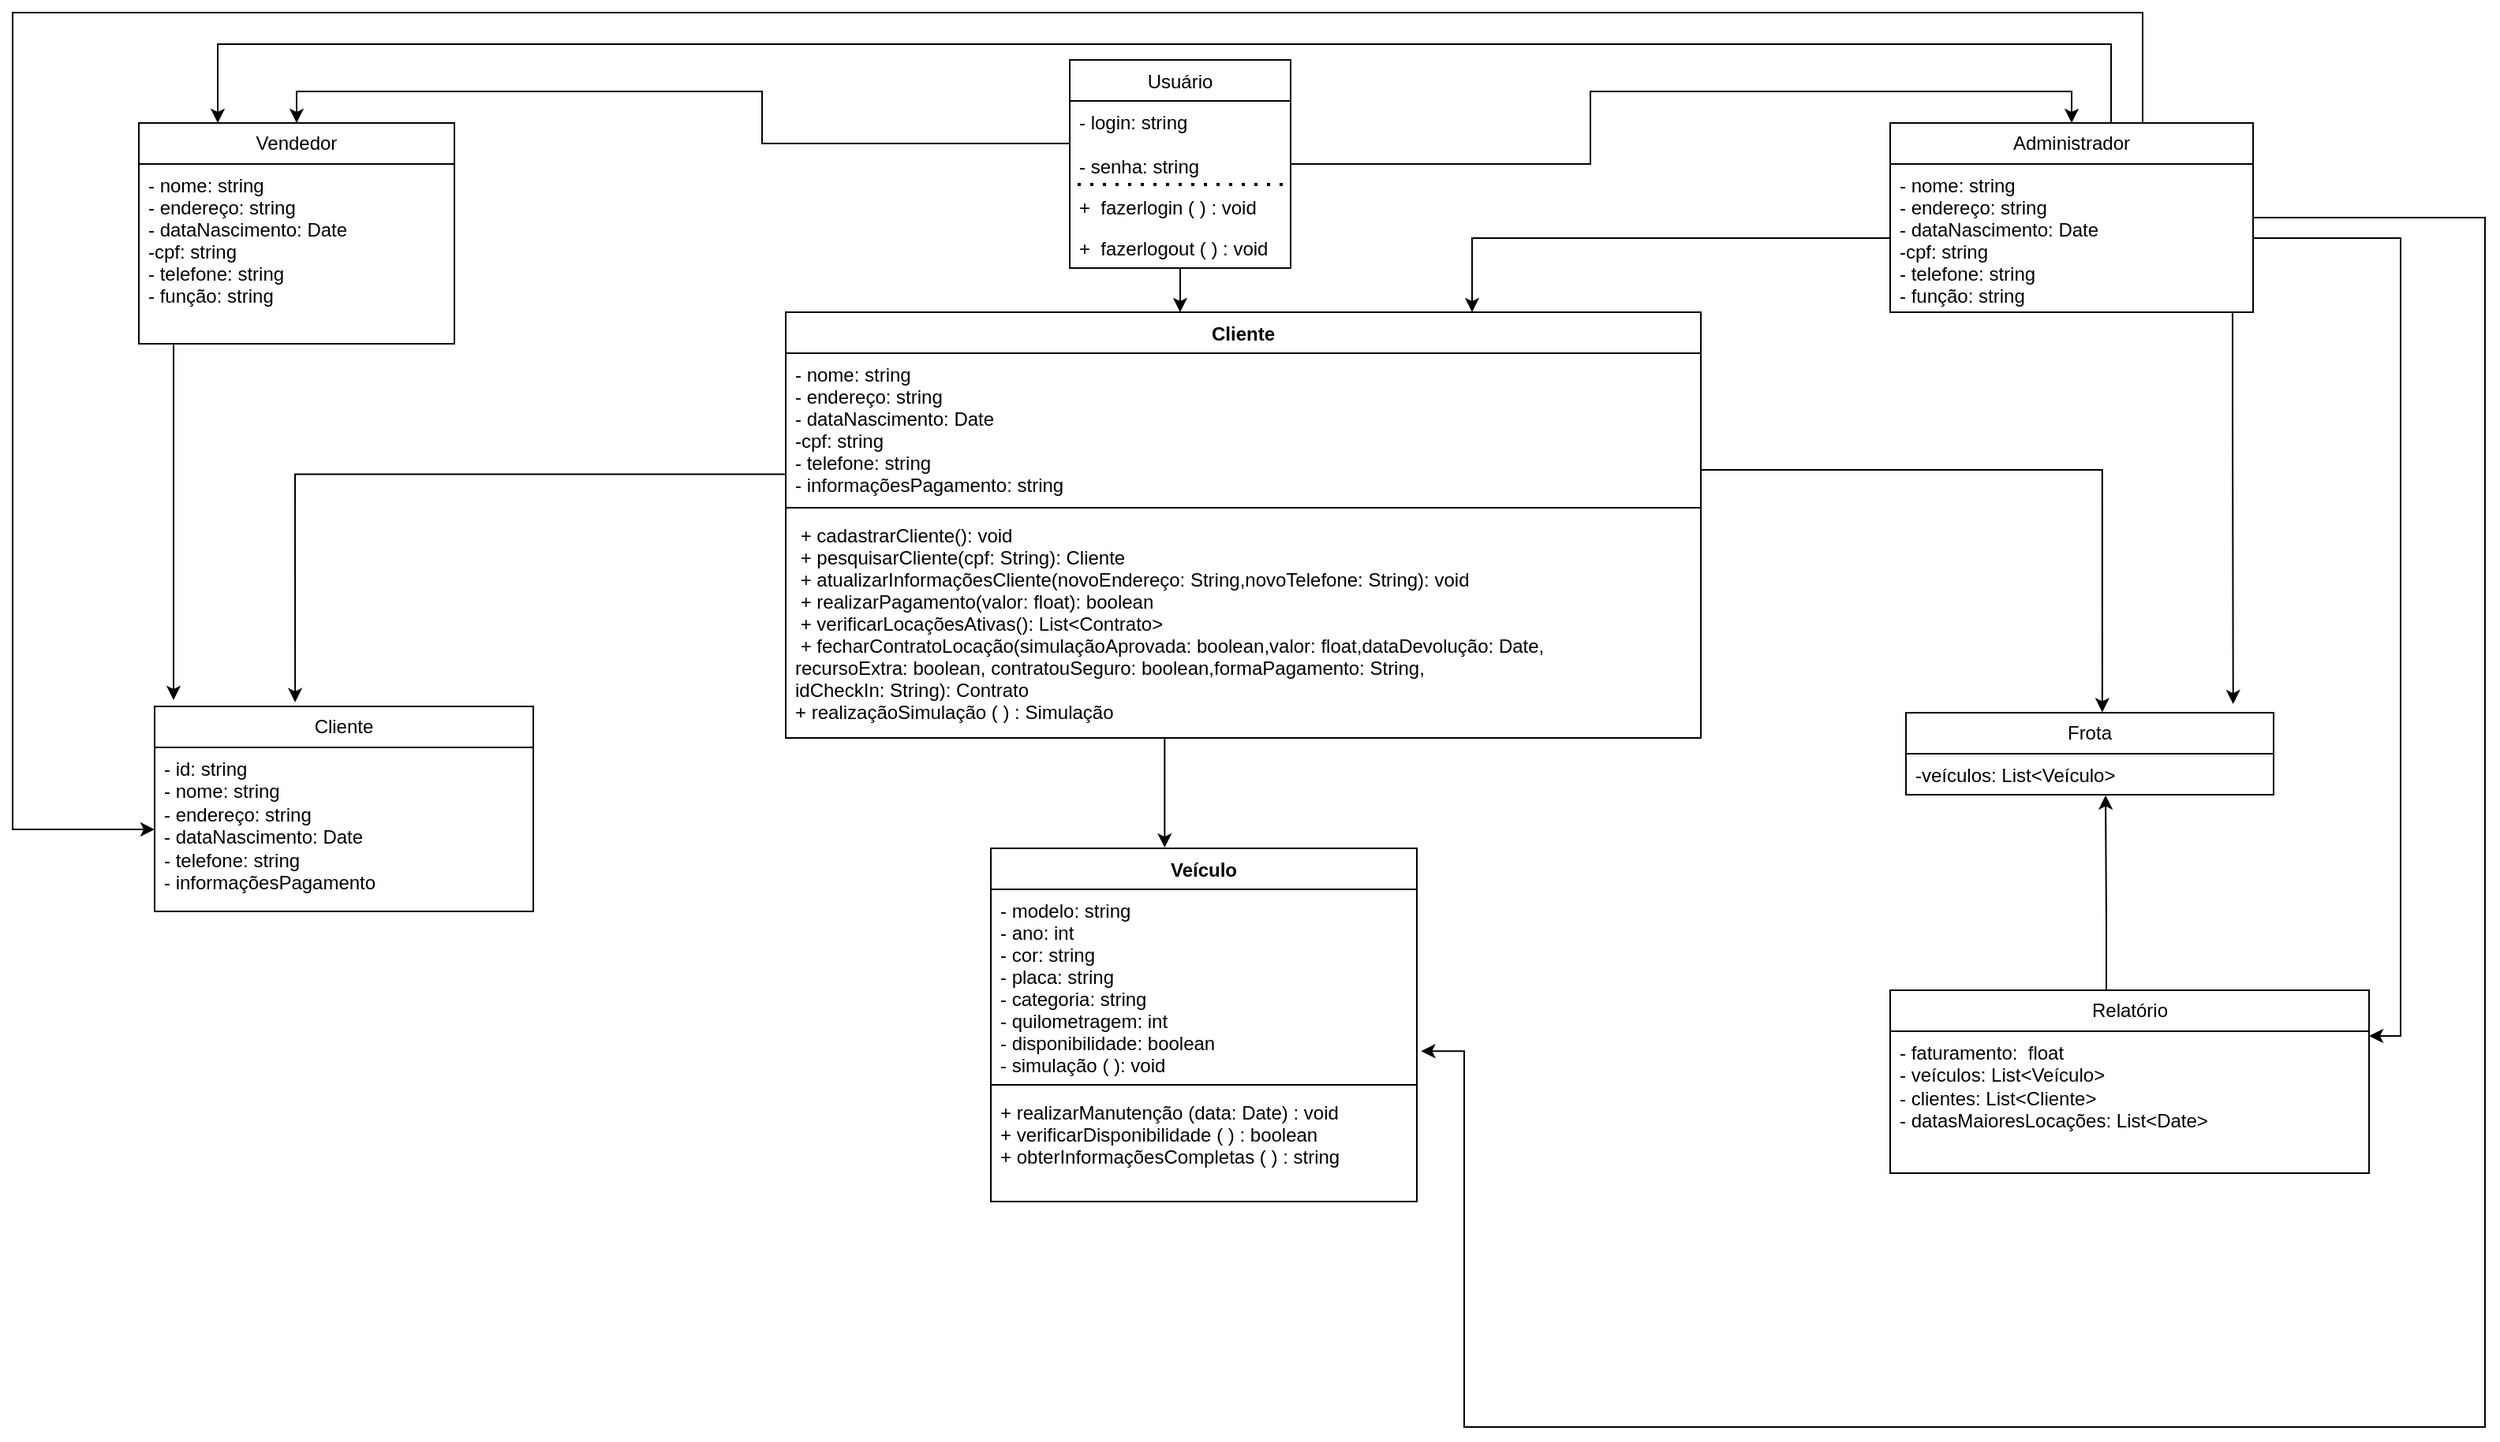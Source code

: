 <mxfile version="21.5.0" type="github">
  <diagram id="C5RBs43oDa-KdzZeNtuy" name="Page-1">
    <mxGraphModel dx="966" dy="4462" grid="1" gridSize="10" guides="1" tooltips="1" connect="1" arrows="1" fold="1" page="1" pageScale="1" pageWidth="827" pageHeight="1169" math="0" shadow="0">
      <root>
        <mxCell id="WIyWlLk6GJQsqaUBKTNV-0" />
        <mxCell id="WIyWlLk6GJQsqaUBKTNV-1" parent="WIyWlLk6GJQsqaUBKTNV-0" />
        <mxCell id="EcJPWJaCgtDSKApMU90G-325" style="edgeStyle=orthogonalEdgeStyle;rounded=0;orthogonalLoop=1;jettySize=auto;html=1;entryX=0.5;entryY=0;entryDx=0;entryDy=0;" edge="1" parent="WIyWlLk6GJQsqaUBKTNV-1" source="Z7Yrzfe9HdPFtSMXLCdJ-3" target="EcJPWJaCgtDSKApMU90G-300">
          <mxGeometry relative="1" as="geometry" />
        </mxCell>
        <mxCell id="EcJPWJaCgtDSKApMU90G-336" style="edgeStyle=orthogonalEdgeStyle;rounded=0;orthogonalLoop=1;jettySize=auto;html=1;entryX=0.431;entryY=0;entryDx=0;entryDy=0;entryPerimeter=0;" edge="1" parent="WIyWlLk6GJQsqaUBKTNV-1" source="Z7Yrzfe9HdPFtSMXLCdJ-3" target="Z7Yrzfe9HdPFtSMXLCdJ-37">
          <mxGeometry relative="1" as="geometry" />
        </mxCell>
        <mxCell id="Z7Yrzfe9HdPFtSMXLCdJ-3" value="Usuário" style="swimlane;fontStyle=0;childLayout=stackLayout;horizontal=1;startSize=26;fillColor=none;horizontalStack=0;resizeParent=1;resizeParentMax=0;resizeLast=0;collapsible=1;marginBottom=0;" parent="WIyWlLk6GJQsqaUBKTNV-1" vertex="1">
          <mxGeometry x="1570" y="-3450" width="140" height="132" as="geometry" />
        </mxCell>
        <mxCell id="Z7Yrzfe9HdPFtSMXLCdJ-4" value="- login: string&#xa;&#xa;- senha: string&#xa;" style="text;strokeColor=none;fillColor=none;align=left;verticalAlign=top;spacingLeft=4;spacingRight=4;overflow=hidden;rotatable=0;points=[[0,0.5],[1,0.5]];portConstraint=eastwest;" parent="Z7Yrzfe9HdPFtSMXLCdJ-3" vertex="1">
          <mxGeometry y="26" width="140" height="54" as="geometry" />
        </mxCell>
        <mxCell id="Z7Yrzfe9HdPFtSMXLCdJ-8" value="" style="endArrow=none;dashed=1;html=1;dashPattern=1 3;strokeWidth=2;rounded=0;" parent="Z7Yrzfe9HdPFtSMXLCdJ-3" edge="1">
          <mxGeometry width="50" height="50" relative="1" as="geometry">
            <mxPoint x="5" y="79" as="sourcePoint" />
            <mxPoint x="135" y="79" as="targetPoint" />
            <Array as="points" />
          </mxGeometry>
        </mxCell>
        <mxCell id="Z7Yrzfe9HdPFtSMXLCdJ-5" value="+  fazerlogin ( ) : void" style="text;strokeColor=none;fillColor=none;align=left;verticalAlign=top;spacingLeft=4;spacingRight=4;overflow=hidden;rotatable=0;points=[[0,0.5],[1,0.5]];portConstraint=eastwest;" parent="Z7Yrzfe9HdPFtSMXLCdJ-3" vertex="1">
          <mxGeometry y="80" width="140" height="26" as="geometry" />
        </mxCell>
        <mxCell id="Z7Yrzfe9HdPFtSMXLCdJ-6" value="+  fazerlogout ( ) : void" style="text;strokeColor=none;fillColor=none;align=left;verticalAlign=top;spacingLeft=4;spacingRight=4;overflow=hidden;rotatable=0;points=[[0,0.5],[1,0.5]];portConstraint=eastwest;" parent="Z7Yrzfe9HdPFtSMXLCdJ-3" vertex="1">
          <mxGeometry y="106" width="140" height="26" as="geometry" />
        </mxCell>
        <mxCell id="EcJPWJaCgtDSKApMU90G-330" style="edgeStyle=orthogonalEdgeStyle;rounded=0;orthogonalLoop=1;jettySize=auto;html=1;entryX=0.408;entryY=-0.002;entryDx=0;entryDy=0;entryPerimeter=0;" edge="1" parent="WIyWlLk6GJQsqaUBKTNV-1" source="Z7Yrzfe9HdPFtSMXLCdJ-37" target="EcJPWJaCgtDSKApMU90G-304">
          <mxGeometry relative="1" as="geometry">
            <Array as="points">
              <mxPoint x="1630" y="-3040" />
              <mxPoint x="1630" y="-3040" />
            </Array>
          </mxGeometry>
        </mxCell>
        <mxCell id="EcJPWJaCgtDSKApMU90G-335" style="edgeStyle=orthogonalEdgeStyle;rounded=0;orthogonalLoop=1;jettySize=auto;html=1;entryX=0.371;entryY=-0.02;entryDx=0;entryDy=0;entryPerimeter=0;exitX=-0.001;exitY=0.816;exitDx=0;exitDy=0;exitPerimeter=0;" edge="1" parent="WIyWlLk6GJQsqaUBKTNV-1" source="Z7Yrzfe9HdPFtSMXLCdJ-38" target="EcJPWJaCgtDSKApMU90G-291">
          <mxGeometry relative="1" as="geometry">
            <mxPoint x="1380" y="-3234" as="sourcePoint" />
            <mxPoint x="1080.0" y="-3085.77" as="targetPoint" />
          </mxGeometry>
        </mxCell>
        <mxCell id="Z7Yrzfe9HdPFtSMXLCdJ-37" value="Cliente" style="swimlane;fontStyle=1;align=center;verticalAlign=top;childLayout=stackLayout;horizontal=1;startSize=26;horizontalStack=0;resizeParent=1;resizeParentMax=0;resizeLast=0;collapsible=1;marginBottom=0;" parent="WIyWlLk6GJQsqaUBKTNV-1" vertex="1">
          <mxGeometry x="1390" y="-3290" width="580" height="270" as="geometry" />
        </mxCell>
        <mxCell id="Z7Yrzfe9HdPFtSMXLCdJ-38" value="- nome: string&#xa;- endereço: string&#xa;- dataNascimento: Date&#xa;-cpf: string&#xa;- telefone: string&#xa;- informaçõesPagamento: string&#xa;" style="text;strokeColor=none;fillColor=none;align=left;verticalAlign=top;spacingLeft=4;spacingRight=4;overflow=hidden;rotatable=0;points=[[0,0.5],[1,0.5]];portConstraint=eastwest;" parent="Z7Yrzfe9HdPFtSMXLCdJ-37" vertex="1">
          <mxGeometry y="26" width="580" height="94" as="geometry" />
        </mxCell>
        <mxCell id="Z7Yrzfe9HdPFtSMXLCdJ-39" value="" style="line;strokeWidth=1;fillColor=none;align=left;verticalAlign=middle;spacingTop=-1;spacingLeft=3;spacingRight=3;rotatable=0;labelPosition=right;points=[];portConstraint=eastwest;strokeColor=inherit;" parent="Z7Yrzfe9HdPFtSMXLCdJ-37" vertex="1">
          <mxGeometry y="120" width="580" height="8" as="geometry" />
        </mxCell>
        <mxCell id="Z7Yrzfe9HdPFtSMXLCdJ-40" value=" + cadastrarCliente(): void                                    &#xa; + pesquisarCliente(cpf: String): Cliente                      &#xa; + atualizarInformaçõesCliente(novoEndereço: String,novoTelefone: String): void &#xa; + realizarPagamento(valor: float): boolean &#xa; + verificarLocaçõesAtivas(): List&lt;Contrato&gt; &#xa; + fecharContratoLocação(simulaçãoAprovada: boolean,valor: float,dataDevolução: Date,&#xa;recursoExtra: boolean, contratouSeguro: boolean,formaPagamento: String, &#xa;idCheckIn: String): Contrato &#xa;+ realizaçãoSimulação ( ) : Simulação&#xa;" style="text;strokeColor=none;fillColor=none;align=left;verticalAlign=top;spacingLeft=4;spacingRight=4;overflow=hidden;rotatable=0;points=[[0,0.5],[1,0.5]];portConstraint=eastwest;" parent="Z7Yrzfe9HdPFtSMXLCdJ-37" vertex="1">
          <mxGeometry y="128" width="580" height="142" as="geometry" />
        </mxCell>
        <mxCell id="EcJPWJaCgtDSKApMU90G-291" value="Cliente" style="swimlane;fontStyle=0;childLayout=stackLayout;horizontal=1;startSize=26;fillColor=none;horizontalStack=0;resizeParent=1;resizeParentMax=0;resizeLast=0;collapsible=1;marginBottom=0;whiteSpace=wrap;html=1;" vertex="1" parent="WIyWlLk6GJQsqaUBKTNV-1">
          <mxGeometry x="990" y="-3040" width="240" height="130" as="geometry" />
        </mxCell>
        <mxCell id="EcJPWJaCgtDSKApMU90G-292" value="- id: string&lt;br&gt;- nome: string&lt;br&gt;- endereço: string&lt;br&gt;- dataNascimento: Date&lt;br&gt;- telefone: string&lt;br&gt;- informaçõesPagamento" style="text;strokeColor=none;fillColor=none;align=left;verticalAlign=top;spacingLeft=4;spacingRight=4;overflow=hidden;rotatable=0;points=[[0,0.5],[1,0.5]];portConstraint=eastwest;whiteSpace=wrap;html=1;" vertex="1" parent="EcJPWJaCgtDSKApMU90G-291">
          <mxGeometry y="26" width="240" height="104" as="geometry" />
        </mxCell>
        <mxCell id="EcJPWJaCgtDSKApMU90G-338" style="edgeStyle=orthogonalEdgeStyle;rounded=0;orthogonalLoop=1;jettySize=auto;html=1;entryX=0.05;entryY=-0.031;entryDx=0;entryDy=0;entryPerimeter=0;" edge="1" parent="WIyWlLk6GJQsqaUBKTNV-1" source="EcJPWJaCgtDSKApMU90G-295" target="EcJPWJaCgtDSKApMU90G-291">
          <mxGeometry relative="1" as="geometry">
            <Array as="points">
              <mxPoint x="1002" y="-3220" />
              <mxPoint x="1002" y="-3220" />
            </Array>
          </mxGeometry>
        </mxCell>
        <mxCell id="EcJPWJaCgtDSKApMU90G-295" value="Vendedor" style="swimlane;fontStyle=0;childLayout=stackLayout;horizontal=1;startSize=26;fillColor=none;horizontalStack=0;resizeParent=1;resizeParentMax=0;resizeLast=0;collapsible=1;marginBottom=0;whiteSpace=wrap;html=1;" vertex="1" parent="WIyWlLk6GJQsqaUBKTNV-1">
          <mxGeometry x="980" y="-3410" width="200" height="140" as="geometry" />
        </mxCell>
        <mxCell id="EcJPWJaCgtDSKApMU90G-2" value="- nome: string&#xa;- endereço: string&#xa;- dataNascimento: Date&#xa;-cpf: string&#xa;- telefone: string&#xa;- função: string" style="text;strokeColor=none;fillColor=none;align=left;verticalAlign=top;spacingLeft=4;spacingRight=4;overflow=hidden;rotatable=0;points=[[0,0.5],[1,0.5]];portConstraint=eastwest;" vertex="1" parent="EcJPWJaCgtDSKApMU90G-295">
          <mxGeometry y="26" width="200" height="114" as="geometry" />
        </mxCell>
        <mxCell id="EcJPWJaCgtDSKApMU90G-299" style="edgeStyle=orthogonalEdgeStyle;rounded=0;orthogonalLoop=1;jettySize=auto;html=1;entryX=0.5;entryY=0;entryDx=0;entryDy=0;" edge="1" parent="WIyWlLk6GJQsqaUBKTNV-1" source="Z7Yrzfe9HdPFtSMXLCdJ-4" target="EcJPWJaCgtDSKApMU90G-295">
          <mxGeometry relative="1" as="geometry" />
        </mxCell>
        <mxCell id="EcJPWJaCgtDSKApMU90G-344" style="edgeStyle=orthogonalEdgeStyle;rounded=0;orthogonalLoop=1;jettySize=auto;html=1;entryX=0;entryY=0.5;entryDx=0;entryDy=0;" edge="1" parent="WIyWlLk6GJQsqaUBKTNV-1" source="EcJPWJaCgtDSKApMU90G-300" target="EcJPWJaCgtDSKApMU90G-292">
          <mxGeometry relative="1" as="geometry">
            <Array as="points">
              <mxPoint x="2250" y="-3480" />
              <mxPoint x="900" y="-3480" />
              <mxPoint x="900" y="-2962" />
            </Array>
          </mxGeometry>
        </mxCell>
        <mxCell id="EcJPWJaCgtDSKApMU90G-346" style="edgeStyle=orthogonalEdgeStyle;rounded=0;orthogonalLoop=1;jettySize=auto;html=1;entryX=0.89;entryY=-0.105;entryDx=0;entryDy=0;entryPerimeter=0;" edge="1" parent="WIyWlLk6GJQsqaUBKTNV-1" source="EcJPWJaCgtDSKApMU90G-300" target="EcJPWJaCgtDSKApMU90G-308">
          <mxGeometry relative="1" as="geometry">
            <Array as="points">
              <mxPoint x="2307" y="-3240" />
              <mxPoint x="2307" y="-3240" />
            </Array>
          </mxGeometry>
        </mxCell>
        <mxCell id="EcJPWJaCgtDSKApMU90G-348" style="edgeStyle=orthogonalEdgeStyle;rounded=0;orthogonalLoop=1;jettySize=auto;html=1;entryX=0.25;entryY=0;entryDx=0;entryDy=0;" edge="1" parent="WIyWlLk6GJQsqaUBKTNV-1" source="EcJPWJaCgtDSKApMU90G-300" target="EcJPWJaCgtDSKApMU90G-295">
          <mxGeometry relative="1" as="geometry">
            <Array as="points">
              <mxPoint x="2230" y="-3460" />
              <mxPoint x="1030" y="-3460" />
            </Array>
          </mxGeometry>
        </mxCell>
        <mxCell id="EcJPWJaCgtDSKApMU90G-300" value="Administrador" style="swimlane;fontStyle=0;childLayout=stackLayout;horizontal=1;startSize=26;fillColor=none;horizontalStack=0;resizeParent=1;resizeParentMax=0;resizeLast=0;collapsible=1;marginBottom=0;whiteSpace=wrap;html=1;" vertex="1" parent="WIyWlLk6GJQsqaUBKTNV-1">
          <mxGeometry x="2090" y="-3410" width="230" height="120" as="geometry" />
        </mxCell>
        <mxCell id="EcJPWJaCgtDSKApMU90G-231" value="- nome: string&#xa;- endereço: string&#xa;- dataNascimento: Date&#xa;-cpf: string&#xa;- telefone: string&#xa;- função: string&#xa;&#xa;" style="text;strokeColor=none;fillColor=none;align=left;verticalAlign=top;spacingLeft=4;spacingRight=4;overflow=hidden;rotatable=0;points=[[0,0.5],[1,0.5]];portConstraint=eastwest;" vertex="1" parent="EcJPWJaCgtDSKApMU90G-300">
          <mxGeometry y="26" width="230" height="94" as="geometry" />
        </mxCell>
        <mxCell id="EcJPWJaCgtDSKApMU90G-304" value="Veículo" style="swimlane;fontStyle=1;align=center;verticalAlign=top;childLayout=stackLayout;horizontal=1;startSize=26;horizontalStack=0;resizeParent=1;resizeParentMax=0;resizeLast=0;collapsible=1;marginBottom=0;whiteSpace=wrap;html=1;" vertex="1" parent="WIyWlLk6GJQsqaUBKTNV-1">
          <mxGeometry x="1520" y="-2950" width="270" height="224" as="geometry" />
        </mxCell>
        <mxCell id="EcJPWJaCgtDSKApMU90G-254" value="- modelo: string&#xa;- ano: int&#xa;- cor: string&#xa;- placa: string&#xa;- categoria: string&#xa;- quilometragem: int&#xa;- disponibilidade: boolean&#xa;- simulação ( ): void&#xa;" style="text;strokeColor=none;fillColor=none;align=left;verticalAlign=top;spacingLeft=4;spacingRight=4;overflow=hidden;rotatable=0;points=[[0,0.5],[1,0.5]];portConstraint=eastwest;" vertex="1" parent="EcJPWJaCgtDSKApMU90G-304">
          <mxGeometry y="26" width="270" height="120" as="geometry" />
        </mxCell>
        <mxCell id="EcJPWJaCgtDSKApMU90G-306" value="" style="line;strokeWidth=1;fillColor=none;align=left;verticalAlign=middle;spacingTop=-1;spacingLeft=3;spacingRight=3;rotatable=0;labelPosition=right;points=[];portConstraint=eastwest;strokeColor=inherit;" vertex="1" parent="EcJPWJaCgtDSKApMU90G-304">
          <mxGeometry y="146" width="270" height="8" as="geometry" />
        </mxCell>
        <mxCell id="EcJPWJaCgtDSKApMU90G-256" value="+ realizarManutenção (data: Date) : void&#xa;+ verificarDisponibilidade ( ) : boolean&#xa;+ obterInformaçõesCompletas ( ) : string" style="text;strokeColor=none;fillColor=none;align=left;verticalAlign=top;spacingLeft=4;spacingRight=4;overflow=hidden;rotatable=0;points=[[0,0.5],[1,0.5]];portConstraint=eastwest;" vertex="1" parent="EcJPWJaCgtDSKApMU90G-304">
          <mxGeometry y="154" width="270" height="70" as="geometry" />
        </mxCell>
        <mxCell id="EcJPWJaCgtDSKApMU90G-308" value="Frota" style="swimlane;fontStyle=0;childLayout=stackLayout;horizontal=1;startSize=26;fillColor=none;horizontalStack=0;resizeParent=1;resizeParentMax=0;resizeLast=0;collapsible=1;marginBottom=0;whiteSpace=wrap;html=1;" vertex="1" parent="WIyWlLk6GJQsqaUBKTNV-1">
          <mxGeometry x="2100" y="-3036" width="233" height="52" as="geometry" />
        </mxCell>
        <mxCell id="EcJPWJaCgtDSKApMU90G-271" value="-veículos: List&amp;lt;Veículo&amp;gt;" style="text;strokeColor=none;fillColor=none;align=left;verticalAlign=top;spacingLeft=4;spacingRight=4;overflow=hidden;rotatable=0;points=[[0,0.5],[1,0.5]];portConstraint=eastwest;whiteSpace=wrap;html=1;" vertex="1" parent="EcJPWJaCgtDSKApMU90G-308">
          <mxGeometry y="26" width="233" height="26" as="geometry" />
        </mxCell>
        <mxCell id="EcJPWJaCgtDSKApMU90G-333" style="edgeStyle=orthogonalEdgeStyle;rounded=0;orthogonalLoop=1;jettySize=auto;html=1;entryX=0.543;entryY=1.014;entryDx=0;entryDy=0;entryPerimeter=0;" edge="1" parent="WIyWlLk6GJQsqaUBKTNV-1" source="EcJPWJaCgtDSKApMU90G-318" target="EcJPWJaCgtDSKApMU90G-271">
          <mxGeometry relative="1" as="geometry">
            <Array as="points">
              <mxPoint x="2227" y="-2900" />
              <mxPoint x="2227" y="-2900" />
            </Array>
          </mxGeometry>
        </mxCell>
        <mxCell id="EcJPWJaCgtDSKApMU90G-318" value="Relatório" style="swimlane;fontStyle=0;childLayout=stackLayout;horizontal=1;startSize=26;fillColor=none;horizontalStack=0;resizeParent=1;resizeParentMax=0;resizeLast=0;collapsible=1;marginBottom=0;whiteSpace=wrap;html=1;" vertex="1" parent="WIyWlLk6GJQsqaUBKTNV-1">
          <mxGeometry x="2090" y="-2860" width="303.5" height="116" as="geometry" />
        </mxCell>
        <mxCell id="EcJPWJaCgtDSKApMU90G-319" value="- faturamento:&amp;nbsp; float&lt;br&gt;- veículos: List&amp;lt;Veículo&amp;gt;&lt;br&gt;- clientes: List&amp;lt;Cliente&amp;gt;&lt;br&gt;- datasMaioresLocações: List&amp;lt;Date&amp;gt;" style="text;strokeColor=none;fillColor=none;align=left;verticalAlign=top;spacingLeft=4;spacingRight=4;overflow=hidden;rotatable=0;points=[[0,0.5],[1,0.5]];portConstraint=eastwest;whiteSpace=wrap;html=1;" vertex="1" parent="EcJPWJaCgtDSKApMU90G-318">
          <mxGeometry y="26" width="303.5" height="90" as="geometry" />
        </mxCell>
        <mxCell id="EcJPWJaCgtDSKApMU90G-332" style="edgeStyle=orthogonalEdgeStyle;rounded=0;orthogonalLoop=1;jettySize=auto;html=1;entryX=0.534;entryY=-0.005;entryDx=0;entryDy=0;entryPerimeter=0;" edge="1" parent="WIyWlLk6GJQsqaUBKTNV-1" source="Z7Yrzfe9HdPFtSMXLCdJ-38" target="EcJPWJaCgtDSKApMU90G-308">
          <mxGeometry relative="1" as="geometry">
            <Array as="points">
              <mxPoint x="2224" y="-3190" />
            </Array>
          </mxGeometry>
        </mxCell>
        <mxCell id="EcJPWJaCgtDSKApMU90G-343" style="edgeStyle=orthogonalEdgeStyle;rounded=0;orthogonalLoop=1;jettySize=auto;html=1;entryX=1.01;entryY=0.855;entryDx=0;entryDy=0;entryPerimeter=0;exitX=1;exitY=0.5;exitDx=0;exitDy=0;" edge="1" parent="WIyWlLk6GJQsqaUBKTNV-1" source="EcJPWJaCgtDSKApMU90G-231" target="EcJPWJaCgtDSKApMU90G-254">
          <mxGeometry relative="1" as="geometry">
            <mxPoint x="2347.3" y="-3349.999" as="sourcePoint" />
            <mxPoint x="1820.0" y="-2818.17" as="targetPoint" />
            <Array as="points">
              <mxPoint x="2320" y="-3350" />
              <mxPoint x="2467" y="-3350" />
              <mxPoint x="2467" y="-2583" />
              <mxPoint x="1820" y="-2583" />
              <mxPoint x="1820" y="-2821" />
            </Array>
          </mxGeometry>
        </mxCell>
        <mxCell id="EcJPWJaCgtDSKApMU90G-345" style="edgeStyle=orthogonalEdgeStyle;rounded=0;orthogonalLoop=1;jettySize=auto;html=1;entryX=0.75;entryY=0;entryDx=0;entryDy=0;" edge="1" parent="WIyWlLk6GJQsqaUBKTNV-1" source="EcJPWJaCgtDSKApMU90G-231" target="Z7Yrzfe9HdPFtSMXLCdJ-37">
          <mxGeometry relative="1" as="geometry" />
        </mxCell>
        <mxCell id="EcJPWJaCgtDSKApMU90G-347" style="edgeStyle=orthogonalEdgeStyle;rounded=0;orthogonalLoop=1;jettySize=auto;html=1;entryX=1;entryY=0.25;entryDx=0;entryDy=0;" edge="1" parent="WIyWlLk6GJQsqaUBKTNV-1" source="EcJPWJaCgtDSKApMU90G-231" target="EcJPWJaCgtDSKApMU90G-318">
          <mxGeometry relative="1" as="geometry" />
        </mxCell>
      </root>
    </mxGraphModel>
  </diagram>
</mxfile>
